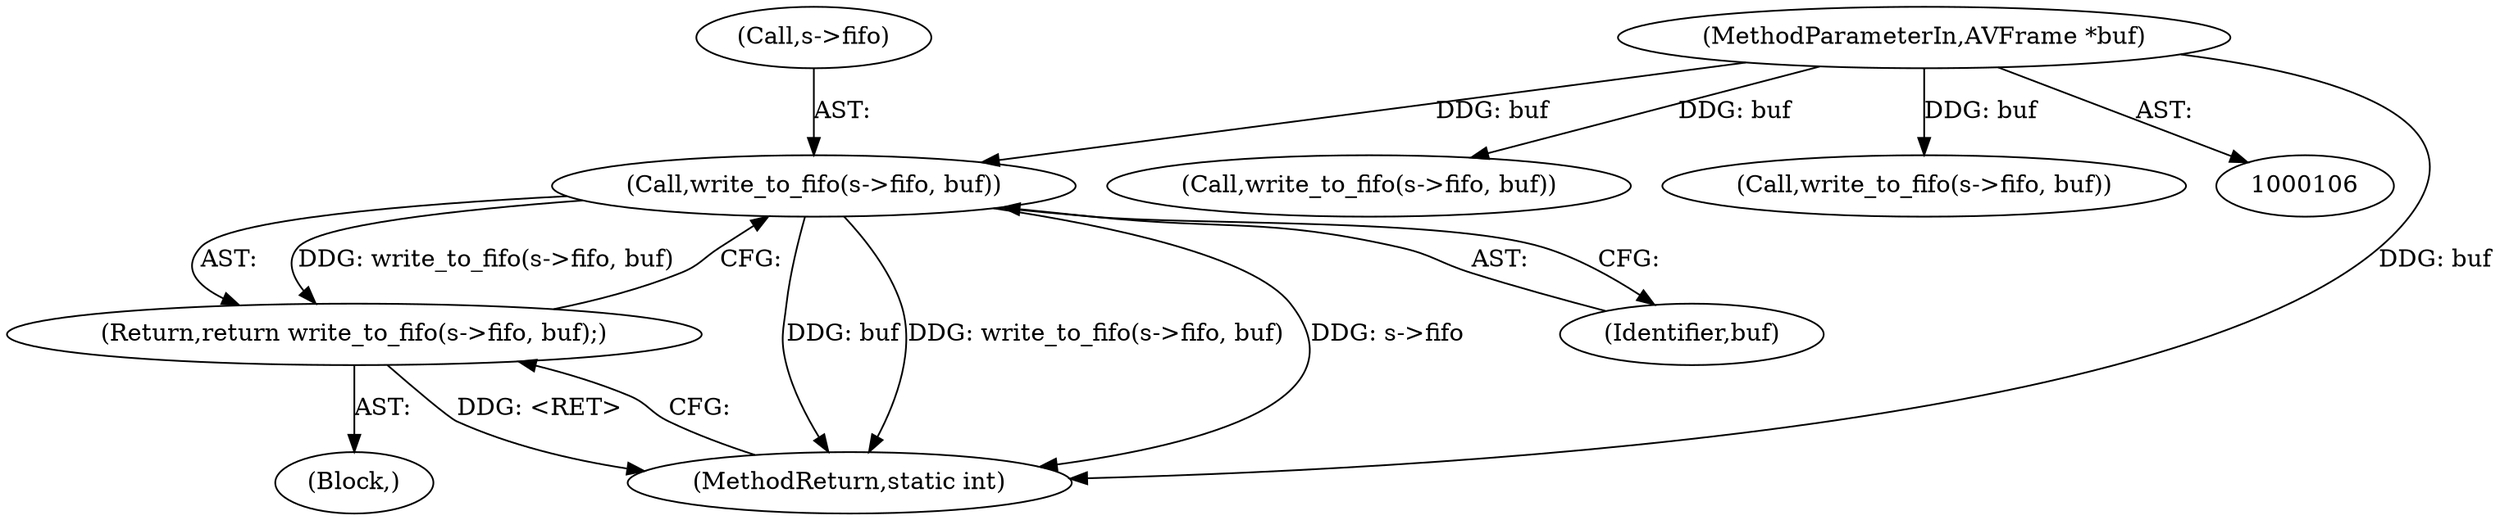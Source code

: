 digraph "0_FFmpeg_cdd5df8189ff1537f7abe8defe971f80602cc2d2@API" {
"1000255" [label="(Call,write_to_fifo(s->fifo, buf))"];
"1000108" [label="(MethodParameterIn,AVFrame *buf)"];
"1000254" [label="(Return,return write_to_fifo(s->fifo, buf);)"];
"1000470" [label="(MethodReturn,static int)"];
"1000445" [label="(Call,write_to_fifo(s->fifo, buf))"];
"1000255" [label="(Call,write_to_fifo(s->fifo, buf))"];
"1000108" [label="(MethodParameterIn,AVFrame *buf)"];
"1000259" [label="(Identifier,buf)"];
"1000153" [label="(Call,write_to_fifo(s->fifo, buf))"];
"1000254" [label="(Return,return write_to_fifo(s->fifo, buf);)"];
"1000253" [label="(Block,)"];
"1000256" [label="(Call,s->fifo)"];
"1000255" -> "1000254"  [label="AST: "];
"1000255" -> "1000259"  [label="CFG: "];
"1000256" -> "1000255"  [label="AST: "];
"1000259" -> "1000255"  [label="AST: "];
"1000254" -> "1000255"  [label="CFG: "];
"1000255" -> "1000470"  [label="DDG: buf"];
"1000255" -> "1000470"  [label="DDG: write_to_fifo(s->fifo, buf)"];
"1000255" -> "1000470"  [label="DDG: s->fifo"];
"1000255" -> "1000254"  [label="DDG: write_to_fifo(s->fifo, buf)"];
"1000108" -> "1000255"  [label="DDG: buf"];
"1000108" -> "1000106"  [label="AST: "];
"1000108" -> "1000470"  [label="DDG: buf"];
"1000108" -> "1000153"  [label="DDG: buf"];
"1000108" -> "1000445"  [label="DDG: buf"];
"1000254" -> "1000253"  [label="AST: "];
"1000470" -> "1000254"  [label="CFG: "];
"1000254" -> "1000470"  [label="DDG: <RET>"];
}
